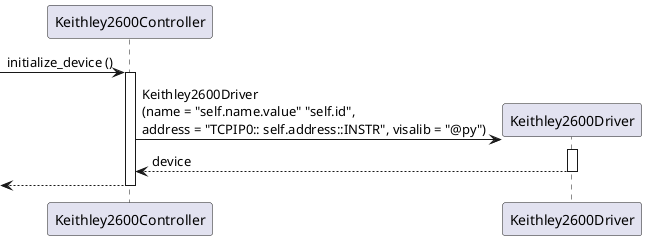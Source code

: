 @startuml

participant Keithley2600Controller as keith
participant Keithley2600Driver as dev

[-> keith ++: initialize_device ()
keith -> dev **: Keithley2600Driver\n(name = "self.name.value" "self.id",\naddress = "TCPIP0:: self.address::INSTR", visalib = "@py")
activate dev
return device
return

@enduml
